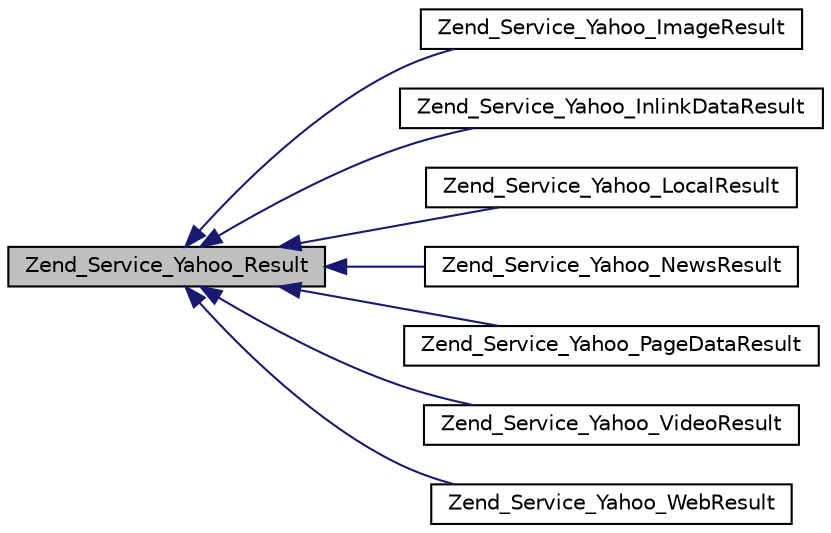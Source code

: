 digraph G
{
  edge [fontname="Helvetica",fontsize="10",labelfontname="Helvetica",labelfontsize="10"];
  node [fontname="Helvetica",fontsize="10",shape=record];
  rankdir="LR";
  Node1 [label="Zend_Service_Yahoo_Result",height=0.2,width=0.4,color="black", fillcolor="grey75", style="filled" fontcolor="black"];
  Node1 -> Node2 [dir="back",color="midnightblue",fontsize="10",style="solid",fontname="Helvetica"];
  Node2 [label="Zend_Service_Yahoo_ImageResult",height=0.2,width=0.4,color="black", fillcolor="white", style="filled",URL="$class_zend___service___yahoo___image_result.html"];
  Node1 -> Node3 [dir="back",color="midnightblue",fontsize="10",style="solid",fontname="Helvetica"];
  Node3 [label="Zend_Service_Yahoo_InlinkDataResult",height=0.2,width=0.4,color="black", fillcolor="white", style="filled",URL="$class_zend___service___yahoo___inlink_data_result.html"];
  Node1 -> Node4 [dir="back",color="midnightblue",fontsize="10",style="solid",fontname="Helvetica"];
  Node4 [label="Zend_Service_Yahoo_LocalResult",height=0.2,width=0.4,color="black", fillcolor="white", style="filled",URL="$class_zend___service___yahoo___local_result.html"];
  Node1 -> Node5 [dir="back",color="midnightblue",fontsize="10",style="solid",fontname="Helvetica"];
  Node5 [label="Zend_Service_Yahoo_NewsResult",height=0.2,width=0.4,color="black", fillcolor="white", style="filled",URL="$class_zend___service___yahoo___news_result.html"];
  Node1 -> Node6 [dir="back",color="midnightblue",fontsize="10",style="solid",fontname="Helvetica"];
  Node6 [label="Zend_Service_Yahoo_PageDataResult",height=0.2,width=0.4,color="black", fillcolor="white", style="filled",URL="$class_zend___service___yahoo___page_data_result.html"];
  Node1 -> Node7 [dir="back",color="midnightblue",fontsize="10",style="solid",fontname="Helvetica"];
  Node7 [label="Zend_Service_Yahoo_VideoResult",height=0.2,width=0.4,color="black", fillcolor="white", style="filled",URL="$class_zend___service___yahoo___video_result.html"];
  Node1 -> Node8 [dir="back",color="midnightblue",fontsize="10",style="solid",fontname="Helvetica"];
  Node8 [label="Zend_Service_Yahoo_WebResult",height=0.2,width=0.4,color="black", fillcolor="white", style="filled",URL="$class_zend___service___yahoo___web_result.html"];
}
